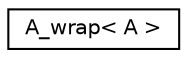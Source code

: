 digraph "Graphical Class Hierarchy"
{
  edge [fontname="Helvetica",fontsize="10",labelfontname="Helvetica",labelfontsize="10"];
  node [fontname="Helvetica",fontsize="10",shape=record];
  rankdir="LR";
  Node0 [label="A_wrap\< A \>",height=0.2,width=0.4,color="black", fillcolor="white", style="filled",URL="$struct_a__wrap.html"];
}

